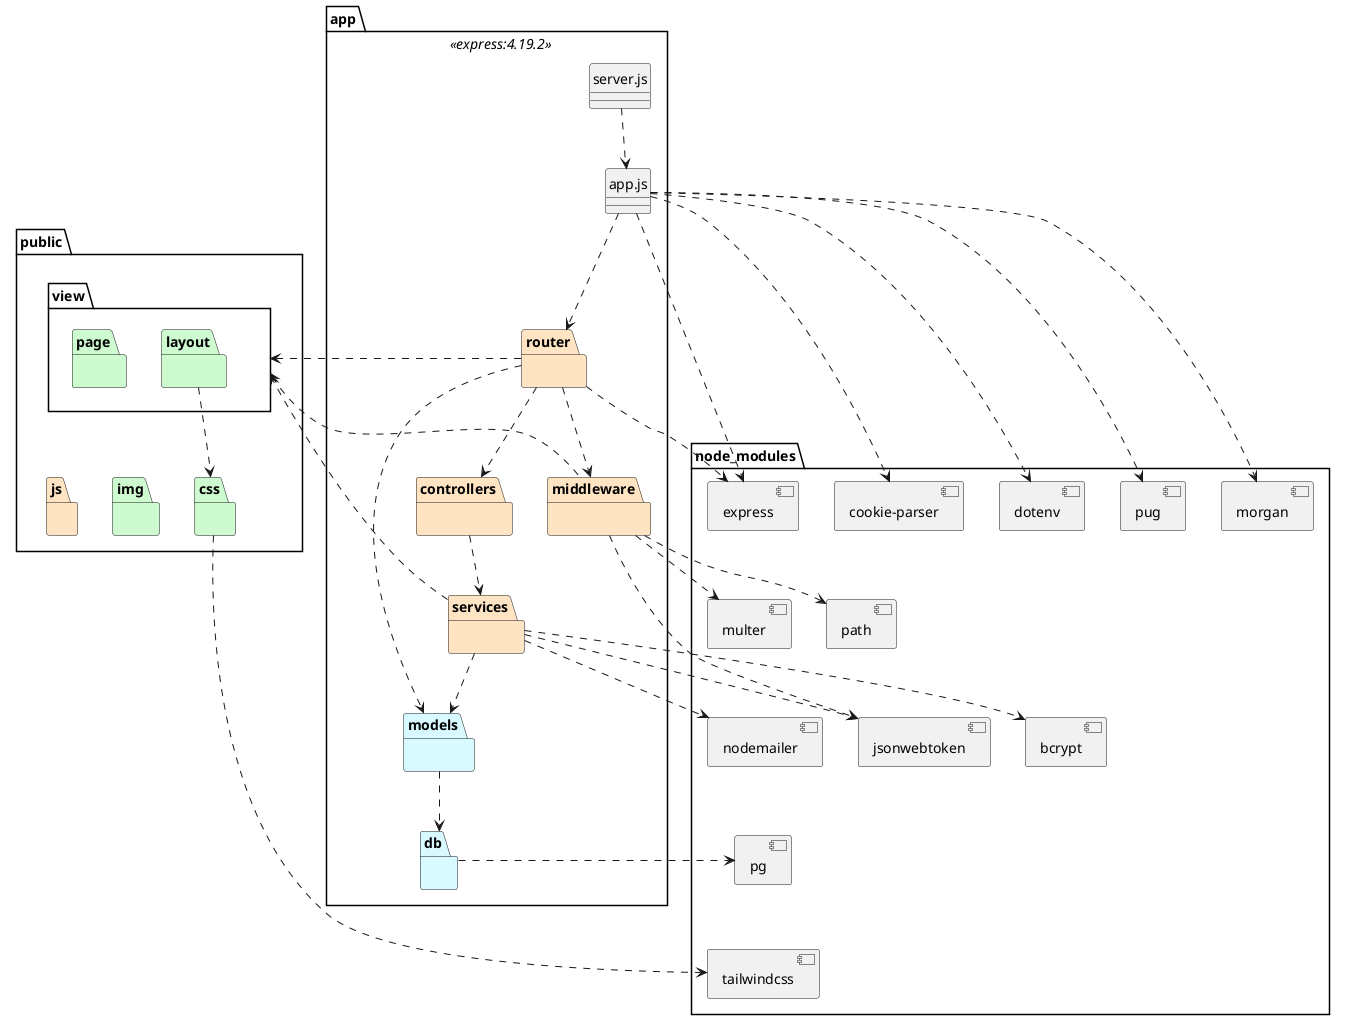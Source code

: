 @startuml
skinparam style strictuml
allow_mixing

package app <<express:4.19.2>>{
    class "server.js" as serverJS
    class "app.js" as appJS
    package router #bisque {}
    package middleware #bisque {}
    package controllers #bisque {}
    package models #d8f9ff {}
    package services #bisque {}
    package db #d8f9ff {}
}

package public {
    package css #cefad0 {}
    package img #cefad0 {}
    package js #bisque {}
    package view{
        package layout #cefad0 {}
        package page #cefad0 {}
    }
}

package node_modules{
    component express
    component multer
    component path
    component nodemailer
    component jsonwebtoken
    component bcrypt
    component morgan
    component [cookie-parser] as cookieParser
    component pg
    component dotenv
    component pug
    component tailwindcss
}

serverJS .d.> appJS

appJS .d.> router
appJS .[hidden].> db
appJS ..> morgan
appJS ..> cookieParser
appJS ..> express
appJS ..> dotenv
appJS ..> pug
appJS .[hidden]left.> public.view

router .left.> public.view
router ..> express
router ..> middleware
router ..> controllers
router ..> models

middleware ..> multer
middleware ..> path
middleware ..> jsonwebtoken
middleware .left.> public.view

controllers ..> services

services ..> models
services ..> nodemailer
services ..> jsonwebtoken
services ..> bcrypt
services ..> view

models ..> db
db .right.> pg

layout .> css
css .> tailwindcss

'diseño
view .[hidden]down.> css
css .[hidden]left.> img
img .[hidden]left.> js

express .[hidden]left.> morgan
morgan .[hidden]left.> cookieParser
cookieParser .[hidden]left.> dotenv
dotenv .[hidden]left.> pug

express .[hidden]down.> path
multer .[hidden]left.> path

multer .[hidden]down.> bcrypt
bcrypt .[hidden]left.> nodemailer
nodemailer .[hidden]left.> jsonwebtoken

nodemailer .[hidden]down.> pg
pg .[hidden]down.> tailwindcss
@enduml